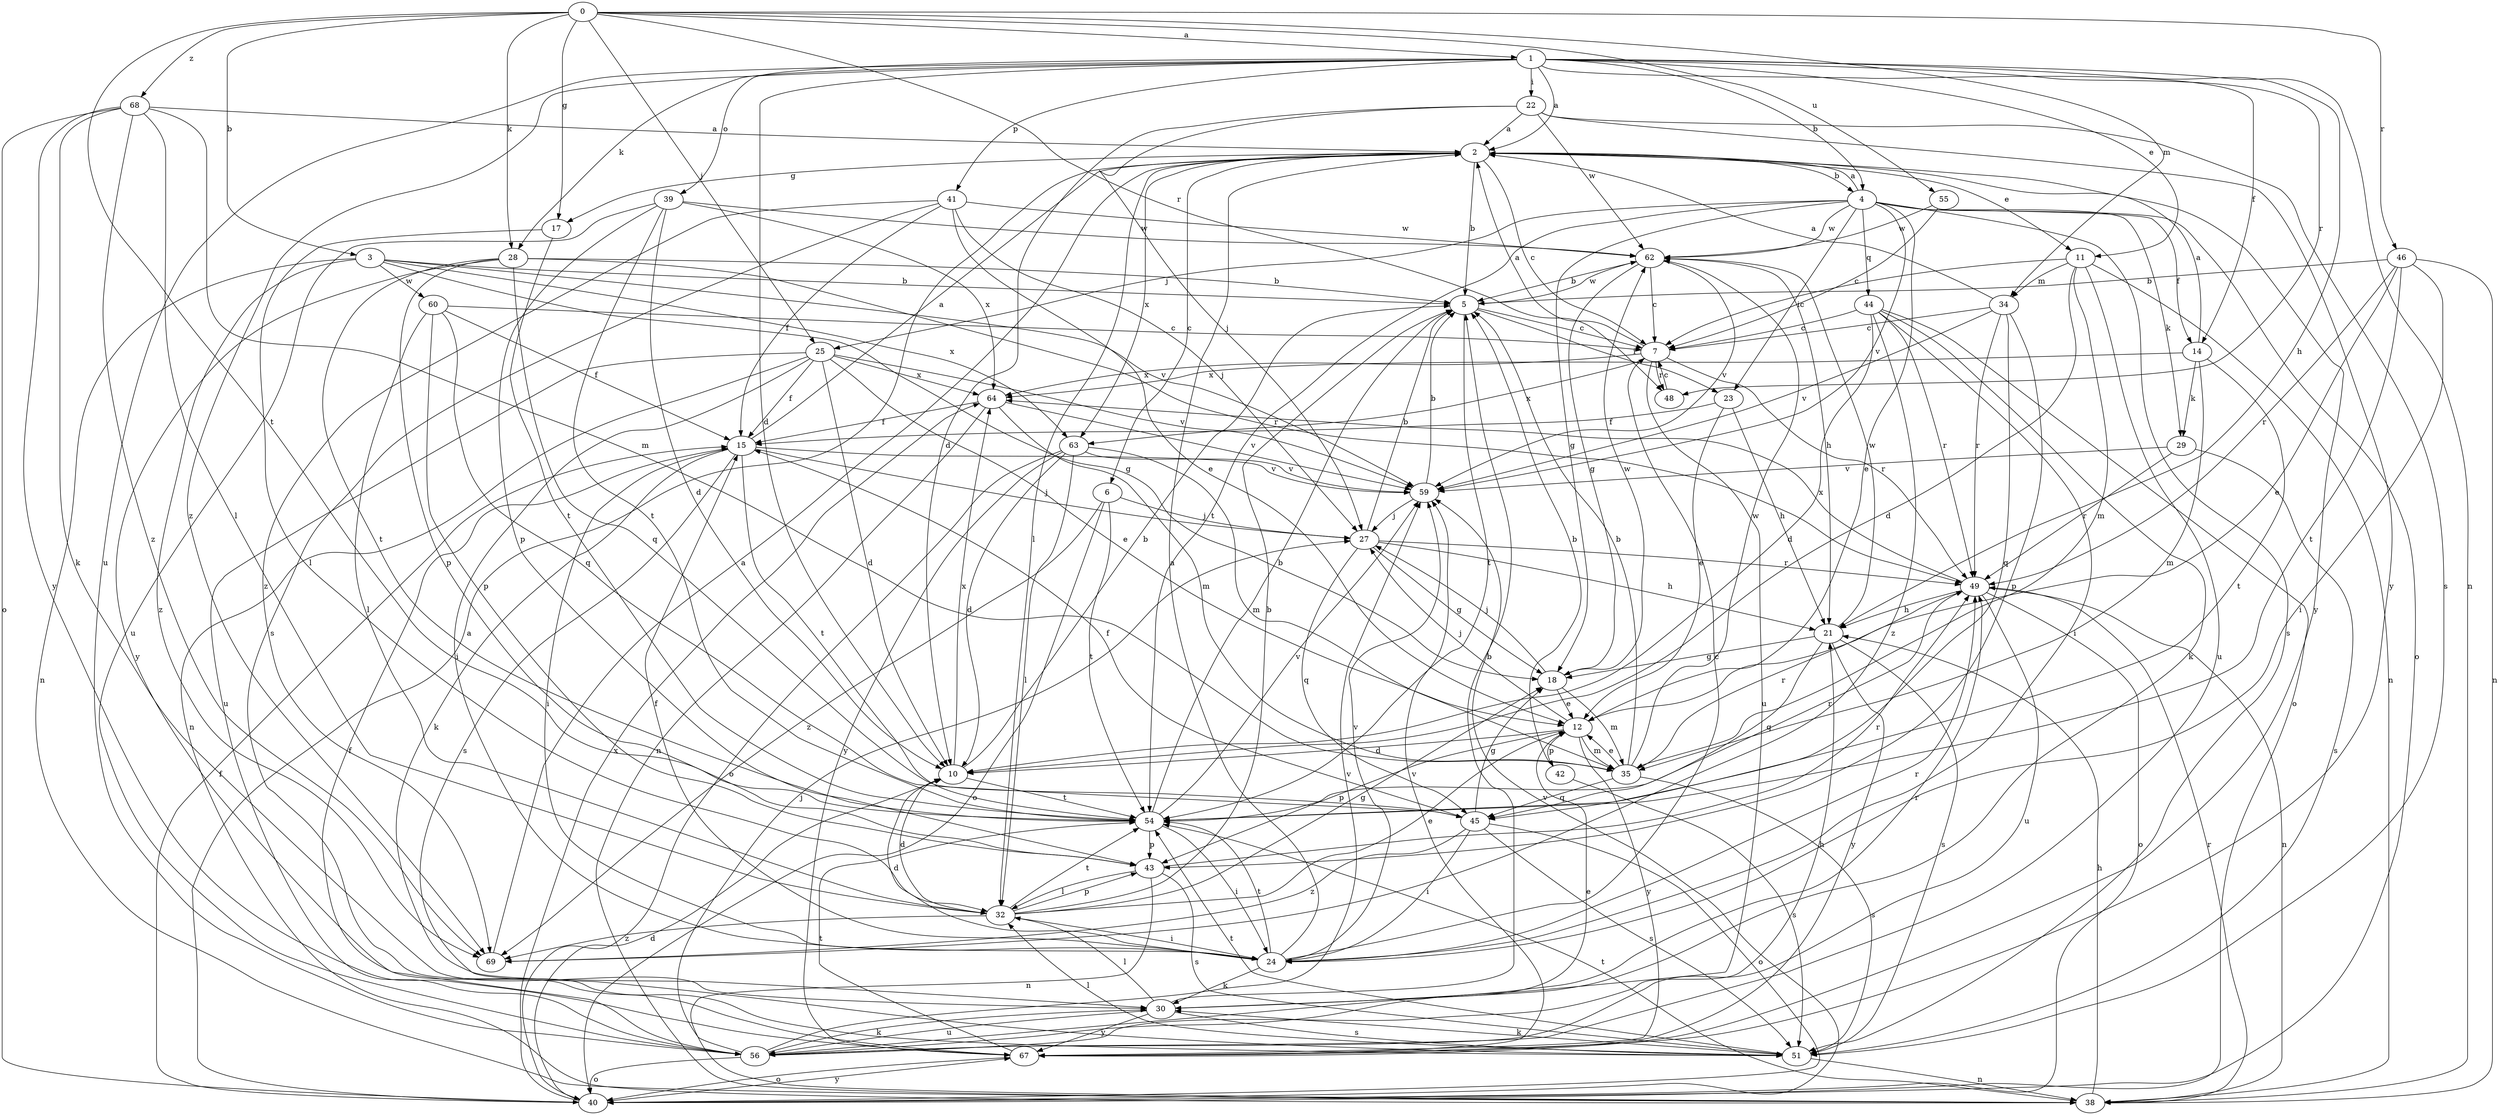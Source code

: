 strict digraph  {
0;
1;
2;
3;
4;
5;
6;
7;
10;
11;
12;
14;
15;
17;
18;
21;
22;
23;
24;
25;
27;
28;
29;
30;
32;
34;
35;
38;
39;
40;
41;
42;
43;
44;
45;
46;
48;
49;
51;
54;
55;
56;
59;
60;
62;
63;
64;
67;
68;
69;
0 -> 1  [label=a];
0 -> 3  [label=b];
0 -> 17  [label=g];
0 -> 25  [label=j];
0 -> 28  [label=k];
0 -> 34  [label=m];
0 -> 46  [label=r];
0 -> 48  [label=r];
0 -> 54  [label=t];
0 -> 55  [label=u];
0 -> 68  [label=z];
1 -> 2  [label=a];
1 -> 4  [label=b];
1 -> 10  [label=d];
1 -> 11  [label=e];
1 -> 14  [label=f];
1 -> 21  [label=h];
1 -> 22  [label=i];
1 -> 28  [label=k];
1 -> 38  [label=n];
1 -> 39  [label=o];
1 -> 41  [label=p];
1 -> 48  [label=r];
1 -> 56  [label=u];
1 -> 69  [label=z];
2 -> 4  [label=b];
2 -> 5  [label=b];
2 -> 6  [label=c];
2 -> 7  [label=c];
2 -> 11  [label=e];
2 -> 17  [label=g];
2 -> 32  [label=l];
2 -> 63  [label=x];
2 -> 67  [label=y];
3 -> 5  [label=b];
3 -> 18  [label=g];
3 -> 38  [label=n];
3 -> 59  [label=v];
3 -> 60  [label=w];
3 -> 63  [label=x];
3 -> 69  [label=z];
4 -> 2  [label=a];
4 -> 12  [label=e];
4 -> 14  [label=f];
4 -> 18  [label=g];
4 -> 23  [label=i];
4 -> 25  [label=j];
4 -> 29  [label=k];
4 -> 40  [label=o];
4 -> 44  [label=q];
4 -> 51  [label=s];
4 -> 54  [label=t];
4 -> 59  [label=v];
4 -> 62  [label=w];
5 -> 7  [label=c];
5 -> 23  [label=i];
5 -> 54  [label=t];
5 -> 62  [label=w];
6 -> 27  [label=j];
6 -> 40  [label=o];
6 -> 54  [label=t];
6 -> 69  [label=z];
7 -> 2  [label=a];
7 -> 48  [label=r];
7 -> 49  [label=r];
7 -> 56  [label=u];
7 -> 63  [label=x];
7 -> 64  [label=x];
10 -> 5  [label=b];
10 -> 54  [label=t];
10 -> 64  [label=x];
11 -> 7  [label=c];
11 -> 10  [label=d];
11 -> 34  [label=m];
11 -> 35  [label=m];
11 -> 38  [label=n];
11 -> 56  [label=u];
12 -> 10  [label=d];
12 -> 27  [label=j];
12 -> 35  [label=m];
12 -> 42  [label=p];
12 -> 43  [label=p];
12 -> 67  [label=y];
14 -> 2  [label=a];
14 -> 29  [label=k];
14 -> 35  [label=m];
14 -> 54  [label=t];
14 -> 64  [label=x];
15 -> 2  [label=a];
15 -> 24  [label=i];
15 -> 27  [label=j];
15 -> 30  [label=k];
15 -> 51  [label=s];
15 -> 54  [label=t];
15 -> 59  [label=v];
17 -> 32  [label=l];
17 -> 54  [label=t];
18 -> 12  [label=e];
18 -> 27  [label=j];
18 -> 35  [label=m];
18 -> 62  [label=w];
21 -> 18  [label=g];
21 -> 45  [label=q];
21 -> 51  [label=s];
21 -> 62  [label=w];
21 -> 67  [label=y];
22 -> 2  [label=a];
22 -> 10  [label=d];
22 -> 27  [label=j];
22 -> 51  [label=s];
22 -> 62  [label=w];
22 -> 67  [label=y];
23 -> 12  [label=e];
23 -> 15  [label=f];
23 -> 21  [label=h];
24 -> 2  [label=a];
24 -> 7  [label=c];
24 -> 10  [label=d];
24 -> 15  [label=f];
24 -> 30  [label=k];
24 -> 49  [label=r];
24 -> 54  [label=t];
24 -> 59  [label=v];
25 -> 10  [label=d];
25 -> 12  [label=e];
25 -> 15  [label=f];
25 -> 24  [label=i];
25 -> 38  [label=n];
25 -> 56  [label=u];
25 -> 59  [label=v];
25 -> 64  [label=x];
27 -> 5  [label=b];
27 -> 18  [label=g];
27 -> 21  [label=h];
27 -> 45  [label=q];
27 -> 49  [label=r];
28 -> 5  [label=b];
28 -> 43  [label=p];
28 -> 45  [label=q];
28 -> 49  [label=r];
28 -> 54  [label=t];
28 -> 67  [label=y];
29 -> 49  [label=r];
29 -> 51  [label=s];
29 -> 59  [label=v];
30 -> 5  [label=b];
30 -> 32  [label=l];
30 -> 49  [label=r];
30 -> 51  [label=s];
30 -> 56  [label=u];
30 -> 67  [label=y];
32 -> 5  [label=b];
32 -> 10  [label=d];
32 -> 12  [label=e];
32 -> 18  [label=g];
32 -> 24  [label=i];
32 -> 43  [label=p];
32 -> 54  [label=t];
32 -> 69  [label=z];
34 -> 2  [label=a];
34 -> 7  [label=c];
34 -> 43  [label=p];
34 -> 45  [label=q];
34 -> 49  [label=r];
34 -> 59  [label=v];
35 -> 5  [label=b];
35 -> 12  [label=e];
35 -> 45  [label=q];
35 -> 49  [label=r];
35 -> 51  [label=s];
35 -> 62  [label=w];
38 -> 21  [label=h];
38 -> 49  [label=r];
38 -> 54  [label=t];
39 -> 10  [label=d];
39 -> 43  [label=p];
39 -> 54  [label=t];
39 -> 56  [label=u];
39 -> 62  [label=w];
39 -> 64  [label=x];
40 -> 2  [label=a];
40 -> 10  [label=d];
40 -> 15  [label=f];
40 -> 59  [label=v];
40 -> 64  [label=x];
40 -> 67  [label=y];
41 -> 12  [label=e];
41 -> 15  [label=f];
41 -> 27  [label=j];
41 -> 51  [label=s];
41 -> 62  [label=w];
41 -> 69  [label=z];
42 -> 5  [label=b];
42 -> 51  [label=s];
43 -> 32  [label=l];
43 -> 38  [label=n];
43 -> 49  [label=r];
43 -> 51  [label=s];
44 -> 7  [label=c];
44 -> 10  [label=d];
44 -> 24  [label=i];
44 -> 30  [label=k];
44 -> 40  [label=o];
44 -> 49  [label=r];
44 -> 69  [label=z];
45 -> 15  [label=f];
45 -> 18  [label=g];
45 -> 24  [label=i];
45 -> 40  [label=o];
45 -> 51  [label=s];
45 -> 69  [label=z];
46 -> 5  [label=b];
46 -> 12  [label=e];
46 -> 24  [label=i];
46 -> 38  [label=n];
46 -> 49  [label=r];
46 -> 54  [label=t];
48 -> 7  [label=c];
49 -> 21  [label=h];
49 -> 38  [label=n];
49 -> 40  [label=o];
49 -> 56  [label=u];
49 -> 64  [label=x];
51 -> 30  [label=k];
51 -> 32  [label=l];
51 -> 38  [label=n];
51 -> 54  [label=t];
54 -> 5  [label=b];
54 -> 24  [label=i];
54 -> 43  [label=p];
54 -> 49  [label=r];
54 -> 59  [label=v];
55 -> 7  [label=c];
55 -> 62  [label=w];
56 -> 12  [label=e];
56 -> 15  [label=f];
56 -> 21  [label=h];
56 -> 27  [label=j];
56 -> 30  [label=k];
56 -> 40  [label=o];
56 -> 59  [label=v];
59 -> 5  [label=b];
59 -> 27  [label=j];
60 -> 7  [label=c];
60 -> 15  [label=f];
60 -> 32  [label=l];
60 -> 43  [label=p];
60 -> 45  [label=q];
62 -> 5  [label=b];
62 -> 7  [label=c];
62 -> 18  [label=g];
62 -> 21  [label=h];
62 -> 59  [label=v];
63 -> 10  [label=d];
63 -> 32  [label=l];
63 -> 35  [label=m];
63 -> 40  [label=o];
63 -> 59  [label=v];
63 -> 67  [label=y];
64 -> 15  [label=f];
64 -> 35  [label=m];
64 -> 38  [label=n];
64 -> 59  [label=v];
67 -> 40  [label=o];
67 -> 54  [label=t];
67 -> 59  [label=v];
68 -> 2  [label=a];
68 -> 30  [label=k];
68 -> 32  [label=l];
68 -> 35  [label=m];
68 -> 40  [label=o];
68 -> 67  [label=y];
68 -> 69  [label=z];
69 -> 2  [label=a];
}
